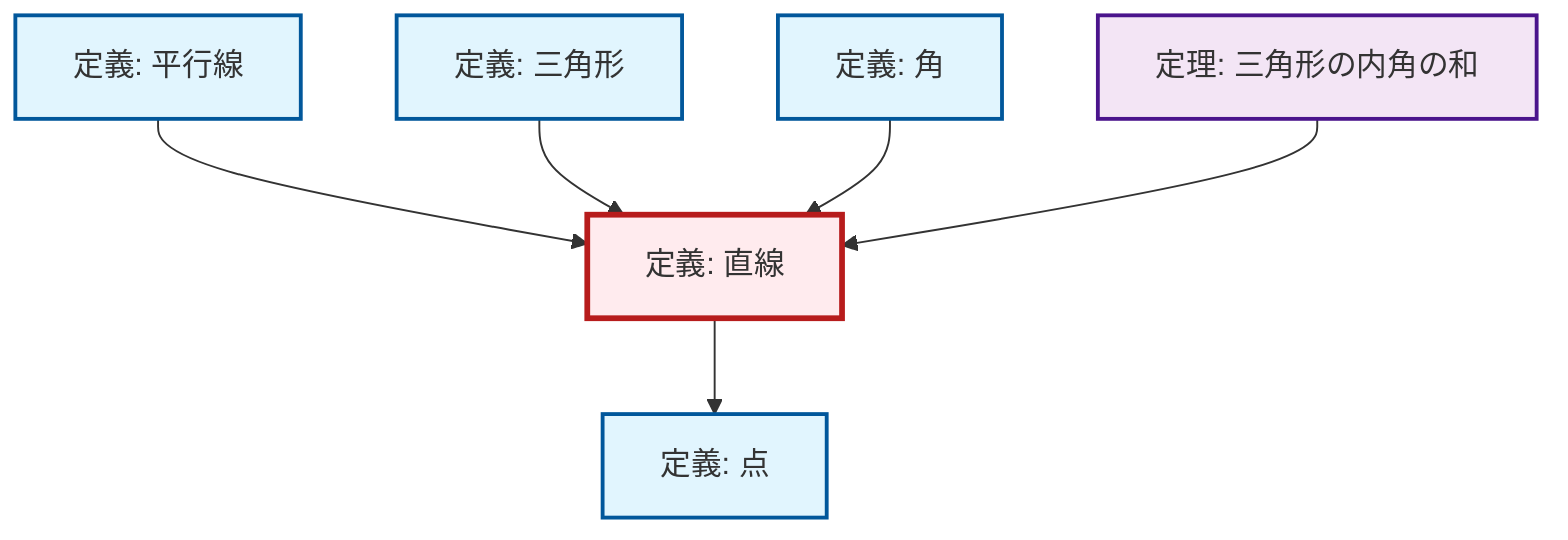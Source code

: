 graph TD
    classDef definition fill:#e1f5fe,stroke:#01579b,stroke-width:2px
    classDef theorem fill:#f3e5f5,stroke:#4a148c,stroke-width:2px
    classDef axiom fill:#fff3e0,stroke:#e65100,stroke-width:2px
    classDef example fill:#e8f5e9,stroke:#1b5e20,stroke-width:2px
    classDef current fill:#ffebee,stroke:#b71c1c,stroke-width:3px
    def-angle["定義: 角"]:::definition
    def-triangle["定義: 三角形"]:::definition
    thm-angle-sum-triangle["定理: 三角形の内角の和"]:::theorem
    def-parallel["定義: 平行線"]:::definition
    def-point["定義: 点"]:::definition
    def-line["定義: 直線"]:::definition
    def-parallel --> def-line
    def-triangle --> def-line
    def-line --> def-point
    def-angle --> def-line
    thm-angle-sum-triangle --> def-line
    class def-line current